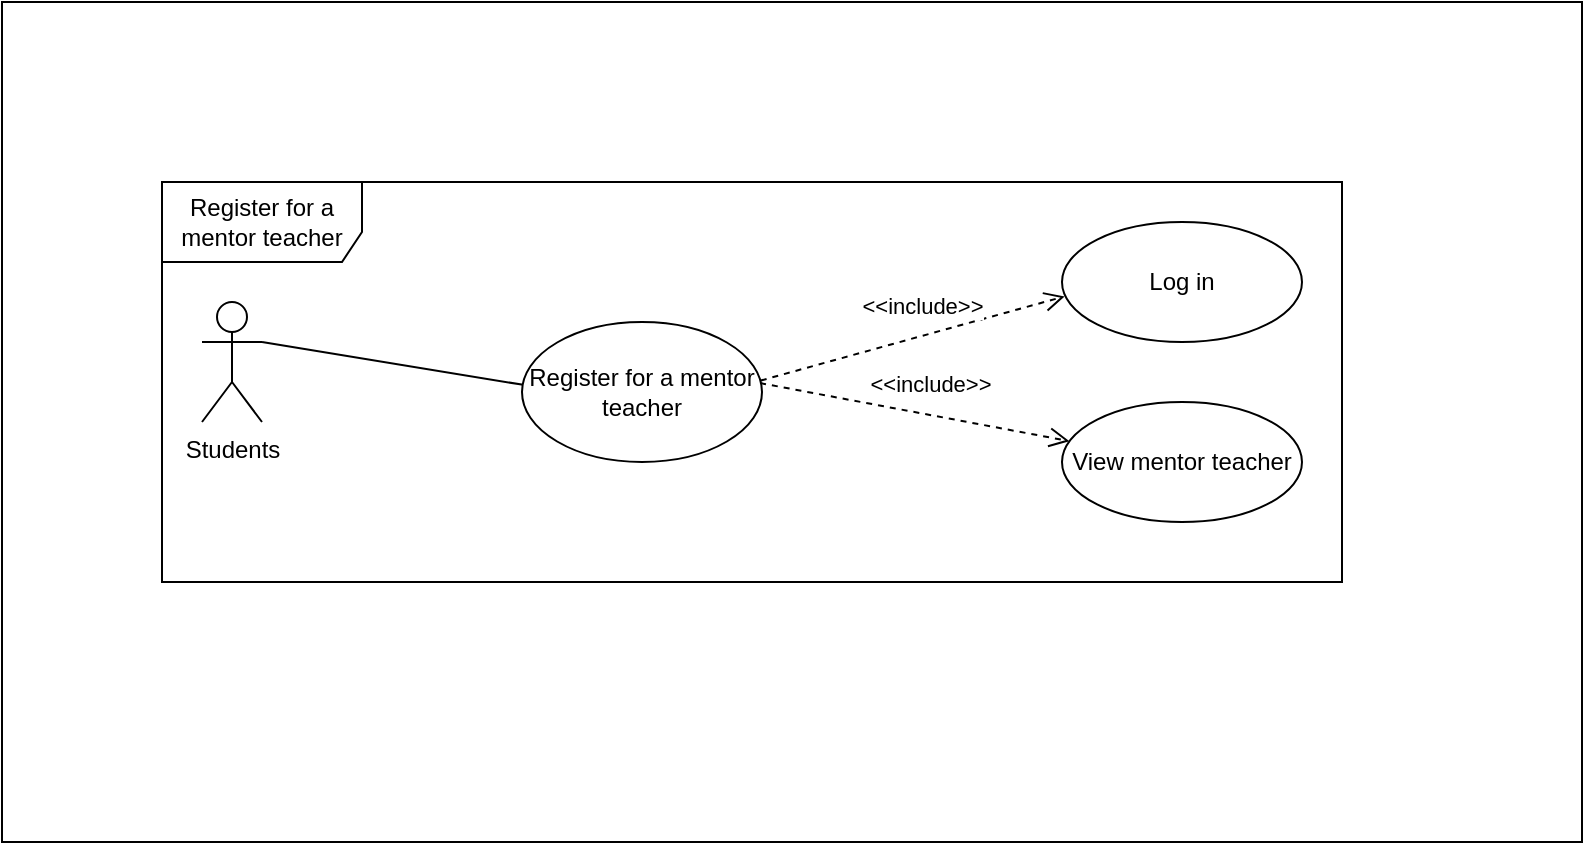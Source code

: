 <mxfile version="22.1.1" type="device">
  <diagram name="Trang-1" id="7GlB9vw2w-6UPG1qyjAg">
    <mxGraphModel dx="1290" dy="566" grid="1" gridSize="10" guides="1" tooltips="1" connect="1" arrows="1" fold="1" page="1" pageScale="1" pageWidth="827" pageHeight="1169" math="0" shadow="0">
      <root>
        <mxCell id="0" />
        <mxCell id="1" parent="0" />
        <mxCell id="MgoVAXl5t23KKsBatAJX-13" value="" style="rounded=0;whiteSpace=wrap;html=1;" parent="1" vertex="1">
          <mxGeometry x="20" y="30" width="790" height="420" as="geometry" />
        </mxCell>
        <mxCell id="MgoVAXl5t23KKsBatAJX-1" value="Students" style="shape=umlActor;verticalLabelPosition=bottom;verticalAlign=top;html=1;outlineConnect=0;" parent="1" vertex="1">
          <mxGeometry x="120" y="180" width="30" height="60" as="geometry" />
        </mxCell>
        <mxCell id="MgoVAXl5t23KKsBatAJX-2" value="" style="endArrow=none;html=1;rounded=0;entryX=0.005;entryY=0.449;entryDx=0;entryDy=0;entryPerimeter=0;exitX=1;exitY=0.333;exitDx=0;exitDy=0;exitPerimeter=0;" parent="1" source="MgoVAXl5t23KKsBatAJX-1" target="MgoVAXl5t23KKsBatAJX-4" edge="1">
          <mxGeometry width="50" height="50" relative="1" as="geometry">
            <mxPoint x="140" y="220" as="sourcePoint" />
            <mxPoint x="170" y="340" as="targetPoint" />
          </mxGeometry>
        </mxCell>
        <mxCell id="MgoVAXl5t23KKsBatAJX-4" value="Register for a mentor teacher" style="ellipse;whiteSpace=wrap;html=1;" parent="1" vertex="1">
          <mxGeometry x="280" y="190" width="120" height="70" as="geometry" />
        </mxCell>
        <mxCell id="MgoVAXl5t23KKsBatAJX-6" value="&amp;lt;&amp;lt;include&amp;gt;&amp;gt;" style="html=1;verticalAlign=bottom;endArrow=open;dashed=1;endSize=8;curved=0;rounded=0;exitX=0.995;exitY=0.418;exitDx=0;exitDy=0;exitPerimeter=0;entryX=0.011;entryY=0.62;entryDx=0;entryDy=0;entryPerimeter=0;" parent="1" source="MgoVAXl5t23KKsBatAJX-4" target="MgoVAXl5t23KKsBatAJX-7" edge="1">
          <mxGeometry x="0.078" y="6" relative="1" as="geometry">
            <mxPoint x="410" y="220" as="sourcePoint" />
            <mxPoint x="520" y="160" as="targetPoint" />
            <mxPoint as="offset" />
          </mxGeometry>
        </mxCell>
        <mxCell id="MgoVAXl5t23KKsBatAJX-7" value="Log in" style="ellipse;whiteSpace=wrap;html=1;" parent="1" vertex="1">
          <mxGeometry x="550" y="140" width="120" height="60" as="geometry" />
        </mxCell>
        <mxCell id="MgoVAXl5t23KKsBatAJX-12" value="View mentor teacher" style="ellipse;whiteSpace=wrap;html=1;" parent="1" vertex="1">
          <mxGeometry x="550" y="230" width="120" height="60" as="geometry" />
        </mxCell>
        <mxCell id="MgoVAXl5t23KKsBatAJX-14" value="Register for a mentor teacher" style="shape=umlFrame;whiteSpace=wrap;html=1;pointerEvents=0;width=100;height=40;" parent="1" vertex="1">
          <mxGeometry x="100" y="120" width="590" height="200" as="geometry" />
        </mxCell>
        <mxCell id="KjkoHSXGICIYYXHejMG7-2" value="&amp;lt;&amp;lt;include&amp;gt;&amp;gt;" style="html=1;verticalAlign=bottom;endArrow=open;dashed=1;endSize=8;curved=0;rounded=0;exitX=0.992;exitY=0.436;exitDx=0;exitDy=0;exitPerimeter=0;" edge="1" parent="1" source="MgoVAXl5t23KKsBatAJX-4" target="MgoVAXl5t23KKsBatAJX-12">
          <mxGeometry x="0.078" y="6" relative="1" as="geometry">
            <mxPoint x="409" y="229" as="sourcePoint" />
            <mxPoint x="561" y="187" as="targetPoint" />
            <mxPoint as="offset" />
          </mxGeometry>
        </mxCell>
      </root>
    </mxGraphModel>
  </diagram>
</mxfile>

